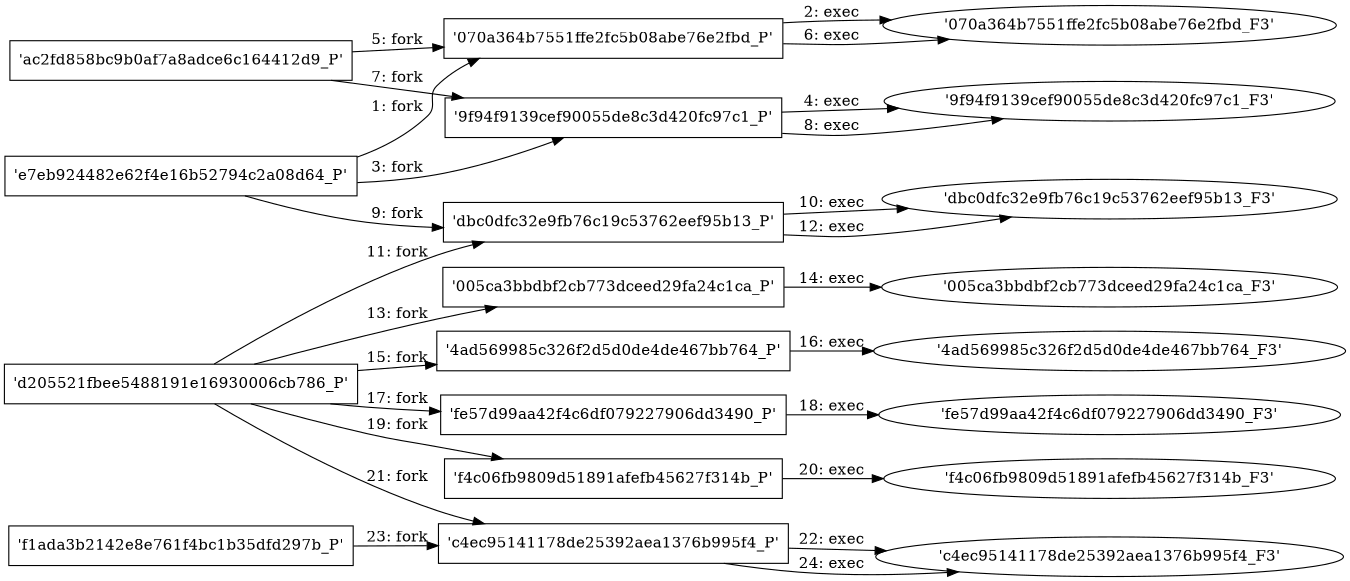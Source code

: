 digraph "D:\Learning\Paper\apt\基于CTI的攻击预警\Dataset\攻击图\ASGfromALLCTI\New Data Sheds Light on Shifting Cybercriminal Tactics.dot" {
rankdir="LR"
size="9"
fixedsize="false"
splines="true"
nodesep=0.3
ranksep=0
fontsize=10
overlap="scalexy"
engine= "neato"
	"'e7eb924482e62f4e16b52794c2a08d64_P'" [node_type=Process shape=box]
	"'070a364b7551ffe2fc5b08abe76e2fbd_P'" [node_type=Process shape=box]
	"'e7eb924482e62f4e16b52794c2a08d64_P'" -> "'070a364b7551ffe2fc5b08abe76e2fbd_P'" [label="1: fork"]
	"'070a364b7551ffe2fc5b08abe76e2fbd_P'" [node_type=Process shape=box]
	"'070a364b7551ffe2fc5b08abe76e2fbd_F3'" [node_type=File shape=ellipse]
	"'070a364b7551ffe2fc5b08abe76e2fbd_P'" -> "'070a364b7551ffe2fc5b08abe76e2fbd_F3'" [label="2: exec"]
	"'e7eb924482e62f4e16b52794c2a08d64_P'" [node_type=Process shape=box]
	"'9f94f9139cef90055de8c3d420fc97c1_P'" [node_type=Process shape=box]
	"'e7eb924482e62f4e16b52794c2a08d64_P'" -> "'9f94f9139cef90055de8c3d420fc97c1_P'" [label="3: fork"]
	"'9f94f9139cef90055de8c3d420fc97c1_P'" [node_type=Process shape=box]
	"'9f94f9139cef90055de8c3d420fc97c1_F3'" [node_type=File shape=ellipse]
	"'9f94f9139cef90055de8c3d420fc97c1_P'" -> "'9f94f9139cef90055de8c3d420fc97c1_F3'" [label="4: exec"]
	"'ac2fd858bc9b0af7a8adce6c164412d9_P'" [node_type=Process shape=box]
	"'070a364b7551ffe2fc5b08abe76e2fbd_P'" [node_type=Process shape=box]
	"'ac2fd858bc9b0af7a8adce6c164412d9_P'" -> "'070a364b7551ffe2fc5b08abe76e2fbd_P'" [label="5: fork"]
	"'070a364b7551ffe2fc5b08abe76e2fbd_P'" [node_type=Process shape=box]
	"'070a364b7551ffe2fc5b08abe76e2fbd_F3'" [node_type=File shape=ellipse]
	"'070a364b7551ffe2fc5b08abe76e2fbd_P'" -> "'070a364b7551ffe2fc5b08abe76e2fbd_F3'" [label="6: exec"]
	"'ac2fd858bc9b0af7a8adce6c164412d9_P'" [node_type=Process shape=box]
	"'9f94f9139cef90055de8c3d420fc97c1_P'" [node_type=Process shape=box]
	"'ac2fd858bc9b0af7a8adce6c164412d9_P'" -> "'9f94f9139cef90055de8c3d420fc97c1_P'" [label="7: fork"]
	"'9f94f9139cef90055de8c3d420fc97c1_P'" [node_type=Process shape=box]
	"'9f94f9139cef90055de8c3d420fc97c1_F3'" [node_type=File shape=ellipse]
	"'9f94f9139cef90055de8c3d420fc97c1_P'" -> "'9f94f9139cef90055de8c3d420fc97c1_F3'" [label="8: exec"]
	"'e7eb924482e62f4e16b52794c2a08d64_P'" [node_type=Process shape=box]
	"'dbc0dfc32e9fb76c19c53762eef95b13_P'" [node_type=Process shape=box]
	"'e7eb924482e62f4e16b52794c2a08d64_P'" -> "'dbc0dfc32e9fb76c19c53762eef95b13_P'" [label="9: fork"]
	"'dbc0dfc32e9fb76c19c53762eef95b13_P'" [node_type=Process shape=box]
	"'dbc0dfc32e9fb76c19c53762eef95b13_F3'" [node_type=File shape=ellipse]
	"'dbc0dfc32e9fb76c19c53762eef95b13_P'" -> "'dbc0dfc32e9fb76c19c53762eef95b13_F3'" [label="10: exec"]
	"'d205521fbee5488191e16930006cb786_P'" [node_type=Process shape=box]
	"'dbc0dfc32e9fb76c19c53762eef95b13_P'" [node_type=Process shape=box]
	"'d205521fbee5488191e16930006cb786_P'" -> "'dbc0dfc32e9fb76c19c53762eef95b13_P'" [label="11: fork"]
	"'dbc0dfc32e9fb76c19c53762eef95b13_P'" [node_type=Process shape=box]
	"'dbc0dfc32e9fb76c19c53762eef95b13_F3'" [node_type=File shape=ellipse]
	"'dbc0dfc32e9fb76c19c53762eef95b13_P'" -> "'dbc0dfc32e9fb76c19c53762eef95b13_F3'" [label="12: exec"]
	"'d205521fbee5488191e16930006cb786_P'" [node_type=Process shape=box]
	"'005ca3bbdbf2cb773dceed29fa24c1ca_P'" [node_type=Process shape=box]
	"'d205521fbee5488191e16930006cb786_P'" -> "'005ca3bbdbf2cb773dceed29fa24c1ca_P'" [label="13: fork"]
	"'005ca3bbdbf2cb773dceed29fa24c1ca_P'" [node_type=Process shape=box]
	"'005ca3bbdbf2cb773dceed29fa24c1ca_F3'" [node_type=File shape=ellipse]
	"'005ca3bbdbf2cb773dceed29fa24c1ca_P'" -> "'005ca3bbdbf2cb773dceed29fa24c1ca_F3'" [label="14: exec"]
	"'d205521fbee5488191e16930006cb786_P'" [node_type=Process shape=box]
	"'4ad569985c326f2d5d0de4de467bb764_P'" [node_type=Process shape=box]
	"'d205521fbee5488191e16930006cb786_P'" -> "'4ad569985c326f2d5d0de4de467bb764_P'" [label="15: fork"]
	"'4ad569985c326f2d5d0de4de467bb764_P'" [node_type=Process shape=box]
	"'4ad569985c326f2d5d0de4de467bb764_F3'" [node_type=File shape=ellipse]
	"'4ad569985c326f2d5d0de4de467bb764_P'" -> "'4ad569985c326f2d5d0de4de467bb764_F3'" [label="16: exec"]
	"'d205521fbee5488191e16930006cb786_P'" [node_type=Process shape=box]
	"'fe57d99aa42f4c6df079227906dd3490_P'" [node_type=Process shape=box]
	"'d205521fbee5488191e16930006cb786_P'" -> "'fe57d99aa42f4c6df079227906dd3490_P'" [label="17: fork"]
	"'fe57d99aa42f4c6df079227906dd3490_P'" [node_type=Process shape=box]
	"'fe57d99aa42f4c6df079227906dd3490_F3'" [node_type=File shape=ellipse]
	"'fe57d99aa42f4c6df079227906dd3490_P'" -> "'fe57d99aa42f4c6df079227906dd3490_F3'" [label="18: exec"]
	"'d205521fbee5488191e16930006cb786_P'" [node_type=Process shape=box]
	"'f4c06fb9809d51891afefb45627f314b_P'" [node_type=Process shape=box]
	"'d205521fbee5488191e16930006cb786_P'" -> "'f4c06fb9809d51891afefb45627f314b_P'" [label="19: fork"]
	"'f4c06fb9809d51891afefb45627f314b_P'" [node_type=Process shape=box]
	"'f4c06fb9809d51891afefb45627f314b_F3'" [node_type=File shape=ellipse]
	"'f4c06fb9809d51891afefb45627f314b_P'" -> "'f4c06fb9809d51891afefb45627f314b_F3'" [label="20: exec"]
	"'d205521fbee5488191e16930006cb786_P'" [node_type=Process shape=box]
	"'c4ec95141178de25392aea1376b995f4_P'" [node_type=Process shape=box]
	"'d205521fbee5488191e16930006cb786_P'" -> "'c4ec95141178de25392aea1376b995f4_P'" [label="21: fork"]
	"'c4ec95141178de25392aea1376b995f4_P'" [node_type=Process shape=box]
	"'c4ec95141178de25392aea1376b995f4_F3'" [node_type=File shape=ellipse]
	"'c4ec95141178de25392aea1376b995f4_P'" -> "'c4ec95141178de25392aea1376b995f4_F3'" [label="22: exec"]
	"'f1ada3b2142e8e761f4bc1b35dfd297b_P'" [node_type=Process shape=box]
	"'c4ec95141178de25392aea1376b995f4_P'" [node_type=Process shape=box]
	"'f1ada3b2142e8e761f4bc1b35dfd297b_P'" -> "'c4ec95141178de25392aea1376b995f4_P'" [label="23: fork"]
	"'c4ec95141178de25392aea1376b995f4_P'" [node_type=Process shape=box]
	"'c4ec95141178de25392aea1376b995f4_F3'" [node_type=File shape=ellipse]
	"'c4ec95141178de25392aea1376b995f4_P'" -> "'c4ec95141178de25392aea1376b995f4_F3'" [label="24: exec"]
}
